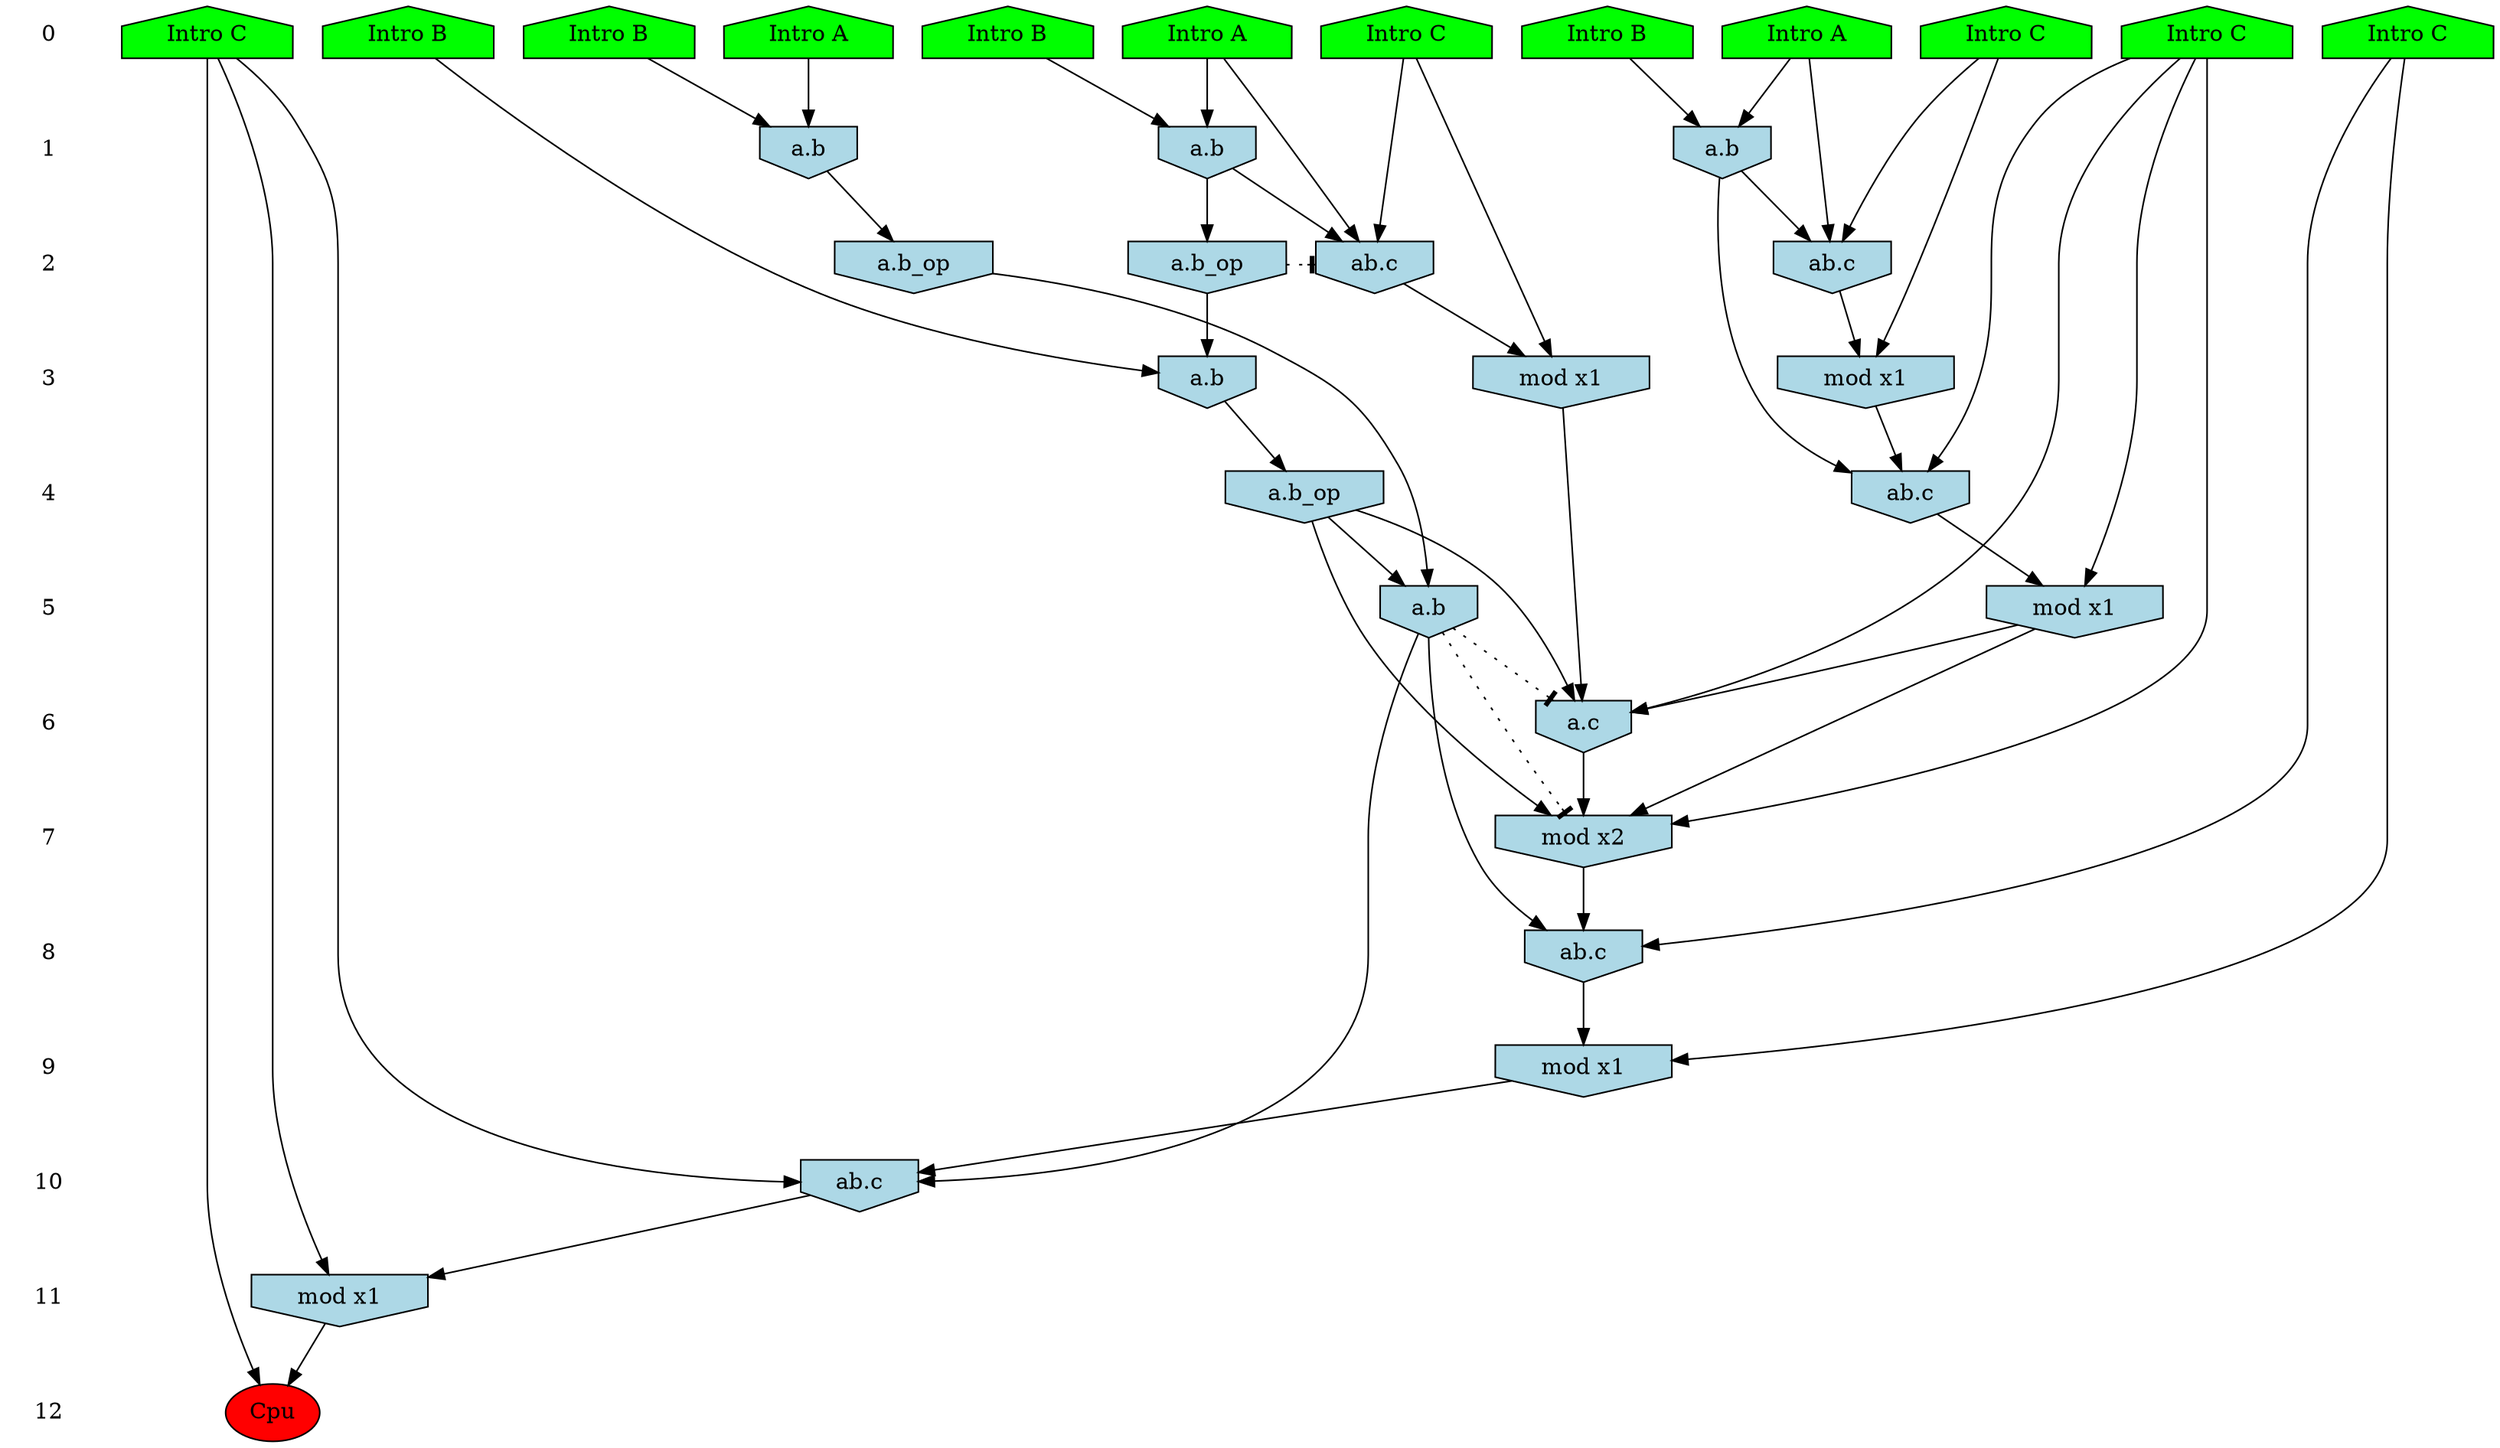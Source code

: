 /* Compression of 1 causal flows obtained in average at 2.102853E+01 t.u */
/* Compressed causal flows were: [3954] */
digraph G{
 ranksep=.5 ; 
{ rank = same ; "0" [shape=plaintext] ; node_1 [label ="Intro B", shape=house, style=filled, fillcolor=green] ;
node_2 [label ="Intro B", shape=house, style=filled, fillcolor=green] ;
node_3 [label ="Intro B", shape=house, style=filled, fillcolor=green] ;
node_4 [label ="Intro B", shape=house, style=filled, fillcolor=green] ;
node_5 [label ="Intro A", shape=house, style=filled, fillcolor=green] ;
node_6 [label ="Intro A", shape=house, style=filled, fillcolor=green] ;
node_7 [label ="Intro A", shape=house, style=filled, fillcolor=green] ;
node_8 [label ="Intro C", shape=house, style=filled, fillcolor=green] ;
node_9 [label ="Intro C", shape=house, style=filled, fillcolor=green] ;
node_10 [label ="Intro C", shape=house, style=filled, fillcolor=green] ;
node_11 [label ="Intro C", shape=house, style=filled, fillcolor=green] ;
node_12 [label ="Intro C", shape=house, style=filled, fillcolor=green] ;
}
{ rank = same ; "1" [shape=plaintext] ; node_13 [label="a.b", shape=invhouse, style=filled, fillcolor = lightblue] ;
node_16 [label="a.b", shape=invhouse, style=filled, fillcolor = lightblue] ;
node_19 [label="a.b", shape=invhouse, style=filled, fillcolor = lightblue] ;
}
{ rank = same ; "2" [shape=plaintext] ; node_14 [label="ab.c", shape=invhouse, style=filled, fillcolor = lightblue] ;
node_15 [label="a.b_op", shape=invhouse, style=filled, fillcolor = lightblue] ;
node_18 [label="a.b_op", shape=invhouse, style=filled, fillcolor = lightblue] ;
node_22 [label="ab.c", shape=invhouse, style=filled, fillcolor = lightblue] ;
}
{ rank = same ; "3" [shape=plaintext] ; node_17 [label="mod x1", shape=invhouse, style=filled, fillcolor = lightblue] ;
node_20 [label="a.b", shape=invhouse, style=filled, fillcolor = lightblue] ;
node_23 [label="mod x1", shape=invhouse, style=filled, fillcolor = lightblue] ;
}
{ rank = same ; "4" [shape=plaintext] ; node_21 [label="a.b_op", shape=invhouse, style=filled, fillcolor = lightblue] ;
node_24 [label="ab.c", shape=invhouse, style=filled, fillcolor = lightblue] ;
}
{ rank = same ; "5" [shape=plaintext] ; node_25 [label="mod x1", shape=invhouse, style=filled, fillcolor = lightblue] ;
node_28 [label="a.b", shape=invhouse, style=filled, fillcolor = lightblue] ;
}
{ rank = same ; "6" [shape=plaintext] ; node_26 [label="a.c", shape=invhouse, style=filled, fillcolor = lightblue] ;
}
{ rank = same ; "7" [shape=plaintext] ; node_27 [label="mod x2", shape=invhouse, style=filled, fillcolor = lightblue] ;
}
{ rank = same ; "8" [shape=plaintext] ; node_29 [label="ab.c", shape=invhouse, style=filled, fillcolor = lightblue] ;
}
{ rank = same ; "9" [shape=plaintext] ; node_30 [label="mod x1", shape=invhouse, style=filled, fillcolor = lightblue] ;
}
{ rank = same ; "10" [shape=plaintext] ; node_31 [label="ab.c", shape=invhouse, style=filled, fillcolor = lightblue] ;
}
{ rank = same ; "11" [shape=plaintext] ; node_32 [label="mod x1", shape=invhouse, style=filled, fillcolor = lightblue] ;
}
{ rank = same ; "12" [shape=plaintext] ; node_33 [label ="Cpu", style=filled, fillcolor=red] ;
}
"0" -> "1" [style="invis"]; 
"1" -> "2" [style="invis"]; 
"2" -> "3" [style="invis"]; 
"3" -> "4" [style="invis"]; 
"4" -> "5" [style="invis"]; 
"5" -> "6" [style="invis"]; 
"6" -> "7" [style="invis"]; 
"7" -> "8" [style="invis"]; 
"8" -> "9" [style="invis"]; 
"9" -> "10" [style="invis"]; 
"10" -> "11" [style="invis"]; 
"11" -> "12" [style="invis"]; 
node_1 -> node_13
node_7 -> node_13
node_7 -> node_14
node_12 -> node_14
node_13 -> node_14
node_13 -> node_15
node_3 -> node_16
node_5 -> node_16
node_12 -> node_17
node_14 -> node_17
node_16 -> node_18
node_4 -> node_19
node_6 -> node_19
node_2 -> node_20
node_15 -> node_20
node_20 -> node_21
node_6 -> node_22
node_8 -> node_22
node_19 -> node_22
node_8 -> node_23
node_22 -> node_23
node_9 -> node_24
node_19 -> node_24
node_23 -> node_24
node_9 -> node_25
node_24 -> node_25
node_9 -> node_26
node_17 -> node_26
node_21 -> node_26
node_25 -> node_26
node_9 -> node_27
node_21 -> node_27
node_25 -> node_27
node_26 -> node_27
node_18 -> node_28
node_21 -> node_28
node_11 -> node_29
node_27 -> node_29
node_28 -> node_29
node_11 -> node_30
node_29 -> node_30
node_10 -> node_31
node_28 -> node_31
node_30 -> node_31
node_10 -> node_32
node_31 -> node_32
node_10 -> node_33
node_32 -> node_33
node_15 -> node_14 [style=dotted, arrowhead = tee] 
node_28 -> node_27 [style=dotted, arrowhead = tee] 
node_28 -> node_26 [style=dotted, arrowhead = tee] 
}
/*
 Dot generation time: 0.000136
*/